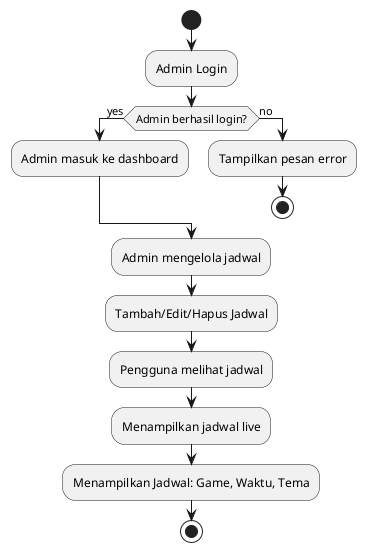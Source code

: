 @startuml

!define RECTANGLE class

' Deklarasi start dan end
start

' Admin Login
:Admin Login;
if (Admin berhasil login?) then (yes)
    :Admin masuk ke dashboard;
else (no)
    :Tampilkan pesan error;
    stop
endif

' Admin mengelola jadwal
:Admin mengelola jadwal;
:Tambah/Edit/Hapus Jadwal;

' Pengguna melihat jadwal
:Pengguna melihat jadwal;
:Menampilkan jadwal live;

' Menampilkan jadwal
:Menampilkan Jadwal: Game, Waktu, Tema;

' Flow selesai
stop

@enduml
